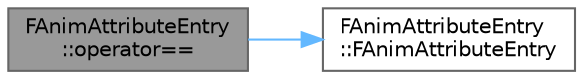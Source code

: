 digraph "FAnimAttributeEntry::operator=="
{
 // INTERACTIVE_SVG=YES
 // LATEX_PDF_SIZE
  bgcolor="transparent";
  edge [fontname=Helvetica,fontsize=10,labelfontname=Helvetica,labelfontsize=10];
  node [fontname=Helvetica,fontsize=10,shape=box,height=0.2,width=0.4];
  rankdir="LR";
  Node1 [id="Node000001",label="FAnimAttributeEntry\l::operator==",height=0.2,width=0.4,color="gray40", fillcolor="grey60", style="filled", fontcolor="black",tooltip=" "];
  Node1 -> Node2 [id="edge1_Node000001_Node000002",color="steelblue1",style="solid",tooltip=" "];
  Node2 [id="Node000002",label="FAnimAttributeEntry\l::FAnimAttributeEntry",height=0.2,width=0.4,color="grey40", fillcolor="white", style="filled",URL="$da/db1/classFAnimAttributeEntry.html#a7eae584c7ab838949372a5fe43160c1a",tooltip=" "];
}
